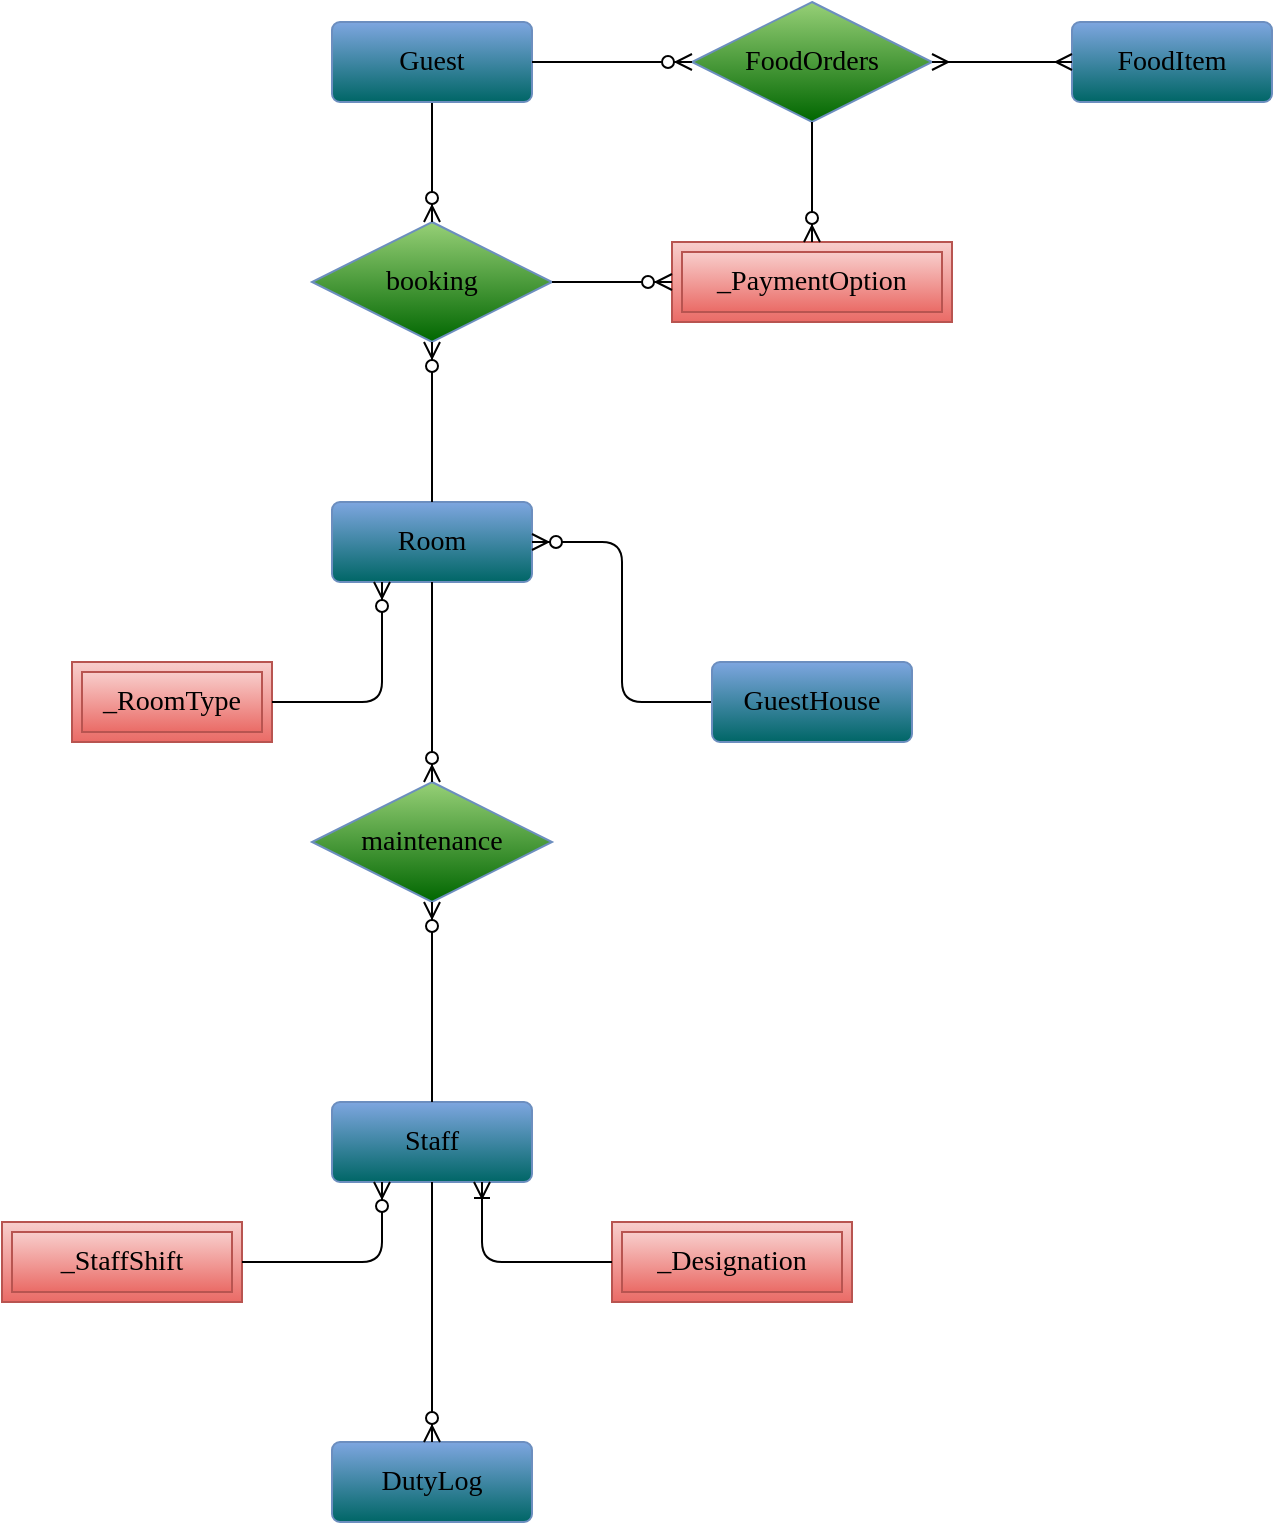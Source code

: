 <mxfile>
    <diagram id="A62w2_2ctA0pnsxBLxJ6" name="GuestHouse Services ER">
        <mxGraphModel dx="742" dy="796" grid="1" gridSize="10" guides="1" tooltips="1" connect="1" arrows="1" fold="1" page="1" pageScale="1" pageWidth="850" pageHeight="1100" math="0" shadow="0">
            <root>
                <mxCell id="0"/>
                <mxCell id="1" parent="0"/>
                <mxCell id="4" value="Room" style="rounded=1;arcSize=10;whiteSpace=wrap;html=1;align=center;fillColor=#006666;strokeColor=#6c8ebf;fontFamily=JetBrains Mono;fontSize=14;gradientColor=#7EA6E0;gradientDirection=north;" parent="1" vertex="1">
                    <mxGeometry x="300" y="320" width="100" height="40" as="geometry"/>
                </mxCell>
                <mxCell id="5" value="" style="edgeStyle=orthogonalEdgeStyle;fontSize=14;html=1;endArrow=ERzeroToMany;endFill=1;entryX=1;entryY=0.5;entryDx=0;entryDy=0;fontFamily=JetBrains Mono;" parent="1" source="13" target="4" edge="1">
                    <mxGeometry width="100" height="100" relative="1" as="geometry">
                        <mxPoint x="460" y="500" as="sourcePoint"/>
                        <mxPoint x="580" y="460" as="targetPoint"/>
                    </mxGeometry>
                </mxCell>
                <mxCell id="6" value="_RoomType" style="shape=ext;margin=3;double=1;whiteSpace=wrap;html=1;align=center;fillColor=#f8cecc;strokeColor=#b85450;gradientDirection=south;gradientColor=#ea6b66;fontFamily=JetBrains Mono;fontStyle=0;fontSize=14;" parent="1" vertex="1">
                    <mxGeometry x="170" y="400" width="100" height="40" as="geometry"/>
                </mxCell>
                <mxCell id="7" value="" style="edgeStyle=orthogonalEdgeStyle;fontSize=14;html=1;endArrow=ERzeroToMany;endFill=1;exitX=1;exitY=0.5;exitDx=0;exitDy=0;fontFamily=JetBrains Mono;entryX=0.25;entryY=1;entryDx=0;entryDy=0;" parent="1" source="6" target="4" edge="1">
                    <mxGeometry width="100" height="100" relative="1" as="geometry">
                        <mxPoint x="260" y="580" as="sourcePoint"/>
                        <mxPoint x="310" y="380" as="targetPoint"/>
                    </mxGeometry>
                </mxCell>
                <mxCell id="9" value="booking" style="shape=rhombus;perimeter=rhombusPerimeter;whiteSpace=wrap;html=1;align=center;fillColor=#006600;strokeColor=#6c8ebf;fontFamily=JetBrains Mono;fontSize=14;gradientColor=#97D077;gradientDirection=north;" parent="1" vertex="1">
                    <mxGeometry x="290" y="180" width="120" height="60" as="geometry"/>
                </mxCell>
                <mxCell id="10" value="" style="fontSize=14;html=1;endArrow=ERzeroToMany;endFill=1;entryX=0.5;entryY=1;entryDx=0;entryDy=0;exitX=0.5;exitY=0;exitDx=0;exitDy=0;fontFamily=JetBrains Mono;" parent="1" source="4" target="9" edge="1">
                    <mxGeometry width="100" height="100" relative="1" as="geometry">
                        <mxPoint x="260" y="350" as="sourcePoint"/>
                        <mxPoint x="360" y="250" as="targetPoint"/>
                    </mxGeometry>
                </mxCell>
                <mxCell id="11" value="" style="fontSize=14;html=1;endArrow=ERzeroToMany;endFill=1;entryX=0.5;entryY=0;entryDx=0;entryDy=0;fontFamily=JetBrains Mono;exitX=0.5;exitY=1;exitDx=0;exitDy=0;" parent="1" source="12" target="9" edge="1">
                    <mxGeometry width="100" height="100" relative="1" as="geometry">
                        <mxPoint x="350" y="120" as="sourcePoint"/>
                        <mxPoint x="450" y="90" as="targetPoint"/>
                    </mxGeometry>
                </mxCell>
                <mxCell id="12" value="Guest" style="rounded=1;arcSize=10;whiteSpace=wrap;html=1;align=center;fillColor=#006666;strokeColor=#6c8ebf;fontFamily=JetBrains Mono;fontSize=14;gradientColor=#7EA6E0;gradientDirection=north;" vertex="1" parent="1">
                    <mxGeometry x="300" y="80" width="100" height="40" as="geometry"/>
                </mxCell>
                <mxCell id="13" value="GuestHouse" style="rounded=1;arcSize=10;whiteSpace=wrap;html=1;align=center;fillColor=#006666;strokeColor=#6c8ebf;fontFamily=JetBrains Mono;fontSize=14;gradientColor=#7EA6E0;gradientDirection=north;" vertex="1" parent="1">
                    <mxGeometry x="490" y="400" width="100" height="40" as="geometry"/>
                </mxCell>
                <mxCell id="14" value="Staff" style="rounded=1;arcSize=10;whiteSpace=wrap;html=1;align=center;fillColor=#006666;strokeColor=#6c8ebf;fontFamily=JetBrains Mono;fontSize=14;gradientColor=#7EA6E0;gradientDirection=north;" vertex="1" parent="1">
                    <mxGeometry x="300" y="620" width="100" height="40" as="geometry"/>
                </mxCell>
                <mxCell id="15" value="maintenance" style="shape=rhombus;perimeter=rhombusPerimeter;whiteSpace=wrap;html=1;align=center;fillColor=#006600;strokeColor=#6c8ebf;fontFamily=JetBrains Mono;fontSize=14;gradientColor=#97D077;gradientDirection=north;" vertex="1" parent="1">
                    <mxGeometry x="290" y="460" width="120" height="60" as="geometry"/>
                </mxCell>
                <mxCell id="16" value="" style="fontSize=14;html=1;endArrow=ERzeroToMany;endFill=1;exitX=0.5;exitY=1;exitDx=0;exitDy=0;fontFamily=JetBrains Mono;entryX=0.5;entryY=0;entryDx=0;entryDy=0;" edge="1" parent="1" source="4" target="15">
                    <mxGeometry width="100" height="100" relative="1" as="geometry">
                        <mxPoint x="380" y="470" as="sourcePoint"/>
                        <mxPoint x="370" y="400" as="targetPoint"/>
                        <Array as="points"/>
                    </mxGeometry>
                </mxCell>
                <mxCell id="17" value="" style="fontSize=14;html=1;endArrow=ERzeroToMany;endFill=1;entryX=0.5;entryY=1;entryDx=0;entryDy=0;exitX=0.5;exitY=0;exitDx=0;exitDy=0;fontFamily=JetBrains Mono;" edge="1" parent="1" source="14" target="15">
                    <mxGeometry width="100" height="100" relative="1" as="geometry">
                        <mxPoint x="470" y="580" as="sourcePoint"/>
                        <mxPoint x="470" y="500" as="targetPoint"/>
                        <Array as="points"/>
                    </mxGeometry>
                </mxCell>
                <mxCell id="18" value="_Designation&lt;br&gt;" style="shape=ext;margin=3;double=1;whiteSpace=wrap;html=1;align=center;fillColor=#f8cecc;strokeColor=#b85450;gradientDirection=south;gradientColor=#ea6b66;fontFamily=JetBrains Mono;fontStyle=0;fontSize=14;" vertex="1" parent="1">
                    <mxGeometry x="440" y="680" width="120" height="40" as="geometry"/>
                </mxCell>
                <mxCell id="19" value="" style="edgeStyle=orthogonalEdgeStyle;fontSize=12;html=1;endArrow=ERoneToMany;entryX=0.75;entryY=1;entryDx=0;entryDy=0;exitX=0;exitY=0.5;exitDx=0;exitDy=0;" edge="1" parent="1" source="18" target="14">
                    <mxGeometry width="100" height="100" relative="1" as="geometry">
                        <mxPoint x="280" y="810" as="sourcePoint"/>
                        <mxPoint x="380" y="710" as="targetPoint"/>
                    </mxGeometry>
                </mxCell>
                <mxCell id="20" value="_StaffShift" style="shape=ext;margin=3;double=1;whiteSpace=wrap;html=1;align=center;fillColor=#f8cecc;strokeColor=#b85450;gradientDirection=south;gradientColor=#ea6b66;fontFamily=JetBrains Mono;fontStyle=0;fontSize=14;" vertex="1" parent="1">
                    <mxGeometry x="135" y="680" width="120" height="40" as="geometry"/>
                </mxCell>
                <mxCell id="22" value="" style="edgeStyle=orthogonalEdgeStyle;fontSize=12;html=1;endArrow=ERzeroToMany;endFill=1;entryX=0.25;entryY=1;entryDx=0;entryDy=0;exitX=1;exitY=0.5;exitDx=0;exitDy=0;" edge="1" parent="1" source="20" target="14">
                    <mxGeometry width="100" height="100" relative="1" as="geometry">
                        <mxPoint x="255" y="820" as="sourcePoint"/>
                        <mxPoint x="355" y="720" as="targetPoint"/>
                    </mxGeometry>
                </mxCell>
                <mxCell id="23" value="DutyLog" style="rounded=1;arcSize=10;whiteSpace=wrap;html=1;align=center;fillColor=#006666;strokeColor=#6c8ebf;fontFamily=JetBrains Mono;fontSize=14;gradientColor=#7EA6E0;gradientDirection=north;" vertex="1" parent="1">
                    <mxGeometry x="300" y="790" width="100" height="40" as="geometry"/>
                </mxCell>
                <mxCell id="24" value="" style="edgeStyle=orthogonalEdgeStyle;fontSize=12;html=1;endArrow=ERzeroToMany;endFill=1;entryX=0.5;entryY=0;entryDx=0;entryDy=0;exitX=0.5;exitY=1;exitDx=0;exitDy=0;" edge="1" parent="1" source="14" target="23">
                    <mxGeometry width="100" height="100" relative="1" as="geometry">
                        <mxPoint x="350" y="750" as="sourcePoint"/>
                        <mxPoint x="420" y="710" as="targetPoint"/>
                    </mxGeometry>
                </mxCell>
                <mxCell id="25" value="FoodItem" style="rounded=1;arcSize=10;whiteSpace=wrap;html=1;align=center;fillColor=#006666;strokeColor=#6c8ebf;fontFamily=JetBrains Mono;fontSize=14;gradientColor=#7EA6E0;gradientDirection=north;" vertex="1" parent="1">
                    <mxGeometry x="670" y="80" width="100" height="40" as="geometry"/>
                </mxCell>
                <mxCell id="26" value="FoodOrders" style="shape=rhombus;perimeter=rhombusPerimeter;whiteSpace=wrap;html=1;align=center;fillColor=#006600;strokeColor=#6c8ebf;fontFamily=JetBrains Mono;fontSize=14;gradientColor=#97D077;gradientDirection=north;" vertex="1" parent="1">
                    <mxGeometry x="480" y="70" width="120" height="60" as="geometry"/>
                </mxCell>
                <mxCell id="27" value="" style="edgeStyle=entityRelationEdgeStyle;fontSize=12;html=1;endArrow=ERmany;startArrow=ERmany;entryX=0;entryY=0.5;entryDx=0;entryDy=0;exitX=1;exitY=0.5;exitDx=0;exitDy=0;" edge="1" parent="1" source="26" target="25">
                    <mxGeometry width="100" height="100" relative="1" as="geometry">
                        <mxPoint x="540" y="310" as="sourcePoint"/>
                        <mxPoint x="640" y="210" as="targetPoint"/>
                    </mxGeometry>
                </mxCell>
                <mxCell id="28" value="" style="edgeStyle=entityRelationEdgeStyle;fontSize=12;html=1;endArrow=ERzeroToMany;endFill=1;exitX=1;exitY=0.5;exitDx=0;exitDy=0;" edge="1" parent="1" source="12" target="26">
                    <mxGeometry width="100" height="100" relative="1" as="geometry">
                        <mxPoint x="460" y="180" as="sourcePoint"/>
                        <mxPoint x="440" y="100" as="targetPoint"/>
                    </mxGeometry>
                </mxCell>
                <mxCell id="fJUake4IgelBlmuoAZ97-28" value="_PaymentOption" style="shape=ext;margin=3;double=1;whiteSpace=wrap;html=1;align=center;fillColor=#f8cecc;strokeColor=#b85450;gradientDirection=south;gradientColor=#ea6b66;fontFamily=JetBrains Mono;fontStyle=0;fontSize=14;" vertex="1" parent="1">
                    <mxGeometry x="470" y="190" width="140" height="40" as="geometry"/>
                </mxCell>
                <mxCell id="fJUake4IgelBlmuoAZ97-30" value="" style="edgeStyle=entityRelationEdgeStyle;fontSize=12;html=1;endArrow=ERzeroToMany;endFill=1;entryX=0;entryY=0.5;entryDx=0;entryDy=0;" edge="1" parent="1" source="9" target="fJUake4IgelBlmuoAZ97-28">
                    <mxGeometry width="100" height="100" relative="1" as="geometry">
                        <mxPoint x="410" y="260" as="sourcePoint"/>
                        <mxPoint x="490" y="260" as="targetPoint"/>
                    </mxGeometry>
                </mxCell>
                <mxCell id="fJUake4IgelBlmuoAZ97-31" value="" style="fontSize=12;html=1;endArrow=ERzeroToMany;endFill=1;exitX=0.5;exitY=1;exitDx=0;exitDy=0;entryX=0.5;entryY=0;entryDx=0;entryDy=0;" edge="1" parent="1" source="26" target="fJUake4IgelBlmuoAZ97-28">
                    <mxGeometry width="100" height="100" relative="1" as="geometry">
                        <mxPoint x="610" y="160" as="sourcePoint"/>
                        <mxPoint x="690" y="160" as="targetPoint"/>
                    </mxGeometry>
                </mxCell>
            </root>
        </mxGraphModel>
    </diagram>
    <diagram id="AiankkmyPBLTfbrS7Nh5" name="MarketPlace services ER">
        <mxGraphModel dx="742" dy="796" grid="1" gridSize="10" guides="1" tooltips="1" connect="1" arrows="1" fold="1" page="1" pageScale="1" pageWidth="850" pageHeight="1100" math="0" shadow="0">
            <root>
                <mxCell id="Zc2fgOWZUQ8oTwtNAW3y-0"/>
                <mxCell id="Zc2fgOWZUQ8oTwtNAW3y-1" parent="Zc2fgOWZUQ8oTwtNAW3y-0"/>
            </root>
        </mxGraphModel>
    </diagram>
</mxfile>